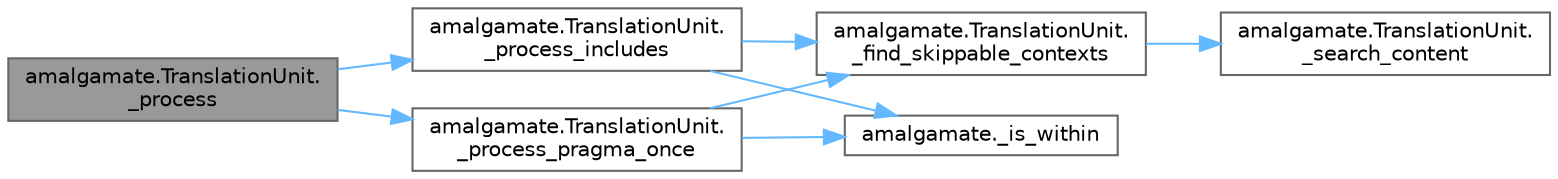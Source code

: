 digraph "amalgamate.TranslationUnit._process"
{
 // LATEX_PDF_SIZE
  bgcolor="transparent";
  edge [fontname=Helvetica,fontsize=10,labelfontname=Helvetica,labelfontsize=10];
  node [fontname=Helvetica,fontsize=10,shape=box,height=0.2,width=0.4];
  rankdir="LR";
  Node1 [id="Node000001",label="amalgamate.TranslationUnit.\l_process",height=0.2,width=0.4,color="gray40", fillcolor="grey60", style="filled", fontcolor="black",tooltip=" "];
  Node1 -> Node2 [id="edge1_Node000001_Node000002",color="steelblue1",style="solid",tooltip=" "];
  Node2 [id="Node000002",label="amalgamate.TranslationUnit.\l_process_includes",height=0.2,width=0.4,color="grey40", fillcolor="white", style="filled",URL="$classamalgamate_1_1_translation_unit.html#a3fb7da14c50a6dc6eb3989985fac3a62",tooltip=" "];
  Node2 -> Node3 [id="edge2_Node000002_Node000003",color="steelblue1",style="solid",tooltip=" "];
  Node3 [id="Node000003",label="amalgamate.TranslationUnit.\l_find_skippable_contexts",height=0.2,width=0.4,color="grey40", fillcolor="white", style="filled",URL="$classamalgamate_1_1_translation_unit.html#aabab1d386bdfb6d1759fb957dbacd0c1",tooltip=" "];
  Node3 -> Node4 [id="edge3_Node000003_Node000004",color="steelblue1",style="solid",tooltip=" "];
  Node4 [id="Node000004",label="amalgamate.TranslationUnit.\l_search_content",height=0.2,width=0.4,color="grey40", fillcolor="white", style="filled",URL="$classamalgamate_1_1_translation_unit.html#ab869122cfe999e2cb0ac3b20cb3f2d3f",tooltip=" "];
  Node2 -> Node5 [id="edge4_Node000002_Node000005",color="steelblue1",style="solid",tooltip=" "];
  Node5 [id="Node000005",label="amalgamate._is_within",height=0.2,width=0.4,color="grey40", fillcolor="white", style="filled",URL="$namespaceamalgamate.html#ab19b70d1fdcd32f22ad3442723873bbe",tooltip=" "];
  Node1 -> Node6 [id="edge5_Node000001_Node000006",color="steelblue1",style="solid",tooltip=" "];
  Node6 [id="Node000006",label="amalgamate.TranslationUnit.\l_process_pragma_once",height=0.2,width=0.4,color="grey40", fillcolor="white", style="filled",URL="$classamalgamate_1_1_translation_unit.html#a49d66173bbf77215a34d531ca98bfdcf",tooltip=" "];
  Node6 -> Node3 [id="edge6_Node000006_Node000003",color="steelblue1",style="solid",tooltip=" "];
  Node6 -> Node5 [id="edge7_Node000006_Node000005",color="steelblue1",style="solid",tooltip=" "];
}
